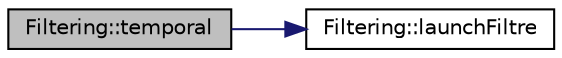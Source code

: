 digraph "Filtering::temporal"
{
 // INTERACTIVE_SVG=YES
  bgcolor="transparent";
  edge [fontname="Helvetica",fontsize="10",labelfontname="Helvetica",labelfontsize="10"];
  node [fontname="Helvetica",fontsize="10",shape=record];
  rankdir="LR";
  Node1 [label="Filtering::temporal",height=0.2,width=0.4,color="black", fillcolor="grey75", style="filled", fontcolor="black"];
  Node1 -> Node2 [color="midnightblue",fontsize="10",style="solid",fontname="Helvetica"];
  Node2 [label="Filtering::launchFiltre",height=0.2,width=0.4,color="black",URL="$class_filtering.html#af19a51baea507dd6ab30d1f7c2843600",tooltip="launchFiltre "];
}
